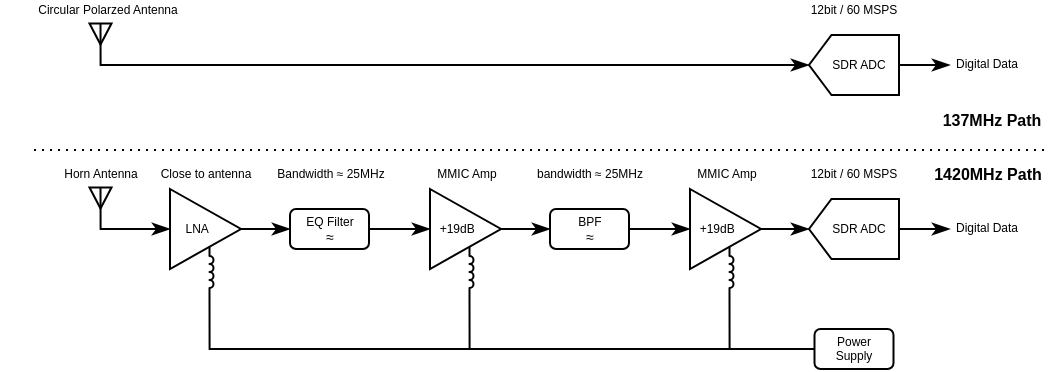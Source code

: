 <mxfile version="14.6.13" type="device"><diagram id="-EIJCaaSbI587VvQ9ogb" name="Page-1"><mxGraphModel dx="946" dy="612" grid="1" gridSize="10" guides="1" tooltips="1" connect="1" arrows="1" fold="1" page="1" pageScale="1" pageWidth="413" pageHeight="291" math="0" shadow="0"><root><mxCell id="0"/><mxCell id="1" parent="0"/><mxCell id="irC58H9-TheXbO7dDke8-8" value="" style="triangle;whiteSpace=wrap;html=1;rotation=90;" parent="1" vertex="1"><mxGeometry x="198" y="118.5" width="10.5" height="11" as="geometry"/></mxCell><mxCell id="qAEhaLYcHf7Bxdup1Olh-10" style="edgeStyle=orthogonalEdgeStyle;rounded=0;orthogonalLoop=1;jettySize=auto;html=1;exitX=1;exitY=0.5;exitDx=0;exitDy=0;entryX=0;entryY=0.5;entryDx=0;entryDy=0;fontSize=6;fontColor=#000000;endArrow=classicThin;endFill=1;" parent="1" source="wtgHOyKp7sptzb7ifsR1-21" target="qAEhaLYcHf7Bxdup1Olh-9" edge="1"><mxGeometry relative="1" as="geometry"/></mxCell><mxCell id="wtgHOyKp7sptzb7ifsR1-21" value="EQ Filter&lt;br&gt;&lt;font style=&quot;font-size: 7px&quot;&gt;≈&lt;/font&gt;" style="rounded=1;whiteSpace=wrap;html=1;fontSize=6;strokeWidth=1;" parent="1" vertex="1"><mxGeometry x="298" y="129.5" width="39.5" height="20" as="geometry"/></mxCell><mxCell id="wtgHOyKp7sptzb7ifsR1-47" value="Close to antenna" style="text;strokeColor=none;fillColor=none;align=center;verticalAlign=middle;whiteSpace=wrap;rounded=0;fontSize=6;" parent="1" vertex="1"><mxGeometry x="228" y="107" width="55.5" height="10" as="geometry"/></mxCell><mxCell id="wtgHOyKp7sptzb7ifsR1-48" value="Horn Antenna" style="text;strokeColor=none;fillColor=none;align=center;verticalAlign=middle;whiteSpace=wrap;rounded=0;fontSize=6;" parent="1" vertex="1"><mxGeometry x="182" y="107" width="42.5" height="10" as="geometry"/></mxCell><mxCell id="qAEhaLYcHf7Bxdup1Olh-2" style="edgeStyle=orthogonalEdgeStyle;rounded=0;orthogonalLoop=1;jettySize=auto;html=1;exitX=0;exitY=0.5;exitDx=0;exitDy=0;entryX=0;entryY=0.5;entryDx=0;entryDy=0;endArrow=classicThin;endFill=1;" parent="1" source="irC58H9-TheXbO7dDke8-8" target="qAEhaLYcHf7Bxdup1Olh-6" edge="1"><mxGeometry relative="1" as="geometry"><mxPoint x="248.25" y="139.5" as="targetPoint"/><Array as="points"><mxPoint x="203" y="139.5"/></Array></mxGeometry></mxCell><mxCell id="qAEhaLYcHf7Bxdup1Olh-15" style="edgeStyle=orthogonalEdgeStyle;rounded=0;orthogonalLoop=1;jettySize=auto;html=1;exitX=1;exitY=0.5;exitDx=0;exitDy=0;entryX=0;entryY=0.5;entryDx=0;entryDy=0;fontSize=6;fontColor=#000000;endArrow=classicThin;endFill=1;" parent="1" source="qAEhaLYcHf7Bxdup1Olh-3" target="qAEhaLYcHf7Bxdup1Olh-11" edge="1"><mxGeometry relative="1" as="geometry"/></mxCell><mxCell id="qAEhaLYcHf7Bxdup1Olh-3" value="BPF&lt;br&gt;&lt;font style=&quot;font-size: 7px&quot;&gt;≈&lt;/font&gt;" style="rounded=1;whiteSpace=wrap;html=1;fontSize=6;strokeWidth=1;" parent="1" vertex="1"><mxGeometry x="428" y="129.5" width="39.5" height="20" as="geometry"/></mxCell><mxCell id="qAEhaLYcHf7Bxdup1Olh-8" style="edgeStyle=orthogonalEdgeStyle;rounded=0;orthogonalLoop=1;jettySize=auto;html=1;exitX=1;exitY=0.5;exitDx=0;exitDy=0;entryX=0;entryY=0.5;entryDx=0;entryDy=0;fontSize=6;fontColor=#000000;endArrow=classicThin;endFill=1;" parent="1" source="qAEhaLYcHf7Bxdup1Olh-6" target="wtgHOyKp7sptzb7ifsR1-21" edge="1"><mxGeometry relative="1" as="geometry"/></mxCell><mxCell id="qAEhaLYcHf7Bxdup1Olh-6" value="LNA     " style="triangle;verticalAlign=middle;labelPosition=center;verticalLabelPosition=middle;align=center;spacing=0;fontSize=6;" parent="1" vertex="1"><mxGeometry x="238" y="119.5" width="35.5" height="40" as="geometry"/></mxCell><mxCell id="qAEhaLYcHf7Bxdup1Olh-7" value="Bandwidth ≈ 25MHz" style="text;strokeColor=none;fillColor=none;align=center;verticalAlign=middle;whiteSpace=wrap;rounded=0;fontSize=6;" parent="1" vertex="1"><mxGeometry x="285.5" y="107" width="64.5" height="10" as="geometry"/></mxCell><mxCell id="qAEhaLYcHf7Bxdup1Olh-13" style="edgeStyle=orthogonalEdgeStyle;rounded=0;orthogonalLoop=1;jettySize=auto;html=1;exitX=1;exitY=0.5;exitDx=0;exitDy=0;entryX=0;entryY=0.5;entryDx=0;entryDy=0;fontSize=6;fontColor=#000000;endArrow=classicThin;endFill=1;" parent="1" source="qAEhaLYcHf7Bxdup1Olh-9" target="qAEhaLYcHf7Bxdup1Olh-3" edge="1"><mxGeometry relative="1" as="geometry"/></mxCell><mxCell id="qAEhaLYcHf7Bxdup1Olh-9" value="+19dB     " style="triangle;verticalAlign=middle;labelPosition=center;verticalLabelPosition=middle;align=center;spacing=0;fontSize=6;" parent="1" vertex="1"><mxGeometry x="368" y="119.5" width="35.5" height="40" as="geometry"/></mxCell><mxCell id="qAEhaLYcHf7Bxdup1Olh-20" style="edgeStyle=orthogonalEdgeStyle;rounded=0;orthogonalLoop=1;jettySize=auto;html=1;exitX=1;exitY=0.5;exitDx=0;exitDy=0;entryX=0.5;entryY=1;entryDx=0;entryDy=0;fontSize=6;fontColor=#000000;endArrow=classicThin;endFill=1;" parent="1" source="qAEhaLYcHf7Bxdup1Olh-11" target="qAEhaLYcHf7Bxdup1Olh-19" edge="1"><mxGeometry relative="1" as="geometry"/></mxCell><mxCell id="qAEhaLYcHf7Bxdup1Olh-11" value="+19dB     " style="triangle;verticalAlign=middle;labelPosition=center;verticalLabelPosition=middle;align=center;spacing=0;fontSize=6;" parent="1" vertex="1"><mxGeometry x="498" y="119.5" width="35.5" height="40" as="geometry"/></mxCell><mxCell id="qAEhaLYcHf7Bxdup1Olh-12" value="MMIC Amp" style="text;strokeColor=none;fillColor=none;align=center;verticalAlign=middle;whiteSpace=wrap;rounded=0;fontSize=6;" parent="1" vertex="1"><mxGeometry x="368.5" y="107" width="34.5" height="10" as="geometry"/></mxCell><mxCell id="qAEhaLYcHf7Bxdup1Olh-14" value="bandwidth ≈ 25MHz" style="text;strokeColor=none;fillColor=none;align=center;verticalAlign=middle;whiteSpace=wrap;rounded=0;fontSize=6;" parent="1" vertex="1"><mxGeometry x="413" y="107" width="69.5" height="10" as="geometry"/></mxCell><mxCell id="qAEhaLYcHf7Bxdup1Olh-16" value="MMIC Amp" style="text;strokeColor=none;fillColor=none;align=center;verticalAlign=middle;whiteSpace=wrap;rounded=0;fontSize=6;" parent="1" vertex="1"><mxGeometry x="498.5" y="107" width="34.5" height="10" as="geometry"/></mxCell><mxCell id="qAEhaLYcHf7Bxdup1Olh-21" style="edgeStyle=orthogonalEdgeStyle;rounded=0;orthogonalLoop=1;jettySize=auto;html=1;exitX=0.5;exitY=0;exitDx=0;exitDy=0;fontSize=6;fontColor=#000000;endArrow=classicThin;endFill=1;" parent="1" source="qAEhaLYcHf7Bxdup1Olh-19" edge="1"><mxGeometry relative="1" as="geometry"><mxPoint x="628" y="139.5" as="targetPoint"/></mxGeometry></mxCell><mxCell id="qAEhaLYcHf7Bxdup1Olh-19" value="   SDR ADC" style="shape=offPageConnector;fontSize=6;fontColor=#000000;align=center;rotation=90;size=0.25;horizontal=0;textDirection=ltr;flipV=0;labelBorderColor=none;flipH=1;" parent="1" vertex="1"><mxGeometry x="565" y="117" width="30" height="45" as="geometry"/></mxCell><mxCell id="qAEhaLYcHf7Bxdup1Olh-22" value="Digital Data" style="text;strokeColor=none;fillColor=none;align=center;verticalAlign=middle;whiteSpace=wrap;rounded=0;fontSize=6;" parent="1" vertex="1"><mxGeometry x="629" y="133.5" width="34.5" height="10" as="geometry"/></mxCell><mxCell id="qAEhaLYcHf7Bxdup1Olh-23" value="12bit / 60 MSPS" style="text;strokeColor=none;fillColor=none;align=center;verticalAlign=middle;whiteSpace=wrap;rounded=0;fontSize=6;" parent="1" vertex="1"><mxGeometry x="555" y="107" width="50" height="10" as="geometry"/></mxCell><mxCell id="qAEhaLYcHf7Bxdup1Olh-24" value="" style="pointerEvents=1;verticalLabelPosition=bottom;shadow=0;dashed=0;align=center;html=1;verticalAlign=top;shape=mxgraph.electrical.inductors.inductor_3;fontSize=6;fontColor=#000000;direction=south;" parent="1" vertex="1"><mxGeometry x="257.75" y="148.5" width="2" height="25" as="geometry"/></mxCell><mxCell id="qAEhaLYcHf7Bxdup1Olh-25" value="" style="pointerEvents=1;verticalLabelPosition=bottom;shadow=0;dashed=0;align=center;html=1;verticalAlign=top;shape=mxgraph.electrical.inductors.inductor_3;fontSize=6;fontColor=#000000;direction=south;" parent="1" vertex="1"><mxGeometry x="387.75" y="148.5" width="2" height="25" as="geometry"/></mxCell><mxCell id="qAEhaLYcHf7Bxdup1Olh-26" value="" style="pointerEvents=1;verticalLabelPosition=bottom;shadow=0;dashed=0;align=center;html=1;verticalAlign=top;shape=mxgraph.electrical.inductors.inductor_3;fontSize=6;fontColor=#000000;direction=south;" parent="1" vertex="1"><mxGeometry x="517.75" y="148.5" width="2" height="25" as="geometry"/></mxCell><mxCell id="qAEhaLYcHf7Bxdup1Olh-29" style="edgeStyle=orthogonalEdgeStyle;rounded=0;orthogonalLoop=1;jettySize=auto;html=1;exitX=0;exitY=0.5;exitDx=0;exitDy=0;entryX=1;entryY=1;entryDx=0;entryDy=0;entryPerimeter=0;fontSize=6;fontColor=#000000;endArrow=none;endFill=0;" parent="1" source="qAEhaLYcHf7Bxdup1Olh-28" target="qAEhaLYcHf7Bxdup1Olh-26" edge="1"><mxGeometry relative="1" as="geometry"/></mxCell><mxCell id="qAEhaLYcHf7Bxdup1Olh-30" style="edgeStyle=orthogonalEdgeStyle;rounded=0;orthogonalLoop=1;jettySize=auto;html=1;exitX=0;exitY=0.5;exitDx=0;exitDy=0;entryX=1;entryY=1;entryDx=0;entryDy=0;entryPerimeter=0;fontSize=6;fontColor=#000000;endArrow=none;endFill=0;" parent="1" source="qAEhaLYcHf7Bxdup1Olh-28" target="qAEhaLYcHf7Bxdup1Olh-25" edge="1"><mxGeometry relative="1" as="geometry"/></mxCell><mxCell id="qAEhaLYcHf7Bxdup1Olh-31" style="edgeStyle=orthogonalEdgeStyle;rounded=0;orthogonalLoop=1;jettySize=auto;html=1;exitX=0;exitY=0.5;exitDx=0;exitDy=0;entryX=1;entryY=1;entryDx=0;entryDy=0;entryPerimeter=0;fontSize=6;fontColor=#000000;endArrow=none;endFill=0;" parent="1" source="qAEhaLYcHf7Bxdup1Olh-28" target="qAEhaLYcHf7Bxdup1Olh-24" edge="1"><mxGeometry relative="1" as="geometry"/></mxCell><mxCell id="qAEhaLYcHf7Bxdup1Olh-28" value="Power&#10;Supply" style="rounded=1;fontSize=6;strokeWidth=1;" parent="1" vertex="1"><mxGeometry x="560.25" y="189.5" width="39.5" height="20" as="geometry"/></mxCell><mxCell id="0wYTvlsBwDV8oTtLxXIU-1" value="1420MHz Path" style="text;strokeColor=none;fillColor=none;align=center;verticalAlign=middle;whiteSpace=wrap;rounded=0;fontSize=8;fontStyle=1" vertex="1" parent="1"><mxGeometry x="617.5" y="107" width="57.5" height="10" as="geometry"/></mxCell><mxCell id="0wYTvlsBwDV8oTtLxXIU-2" value="" style="endArrow=none;dashed=1;html=1;dashPattern=1 3;strokeWidth=1;fontSize=8;" edge="1" parent="1"><mxGeometry width="50" height="50" relative="1" as="geometry"><mxPoint x="170" y="100" as="sourcePoint"/><mxPoint x="678" y="100" as="targetPoint"/></mxGeometry></mxCell><mxCell id="0wYTvlsBwDV8oTtLxXIU-4" value="137MHz Path" style="text;strokeColor=none;fillColor=none;align=center;verticalAlign=middle;whiteSpace=wrap;rounded=0;fontSize=8;fontStyle=1" vertex="1" parent="1"><mxGeometry x="620" y="80" width="57.5" height="10" as="geometry"/></mxCell><mxCell id="0wYTvlsBwDV8oTtLxXIU-5" value="" style="triangle;whiteSpace=wrap;html=1;rotation=90;" vertex="1" parent="1"><mxGeometry x="198" y="36.5" width="10.5" height="11" as="geometry"/></mxCell><mxCell id="0wYTvlsBwDV8oTtLxXIU-6" value="Circular Polarzed Antenna" style="text;strokeColor=none;fillColor=none;align=center;verticalAlign=middle;whiteSpace=wrap;rounded=0;fontSize=6;" vertex="1" parent="1"><mxGeometry x="153" y="25" width="108" height="10" as="geometry"/></mxCell><mxCell id="0wYTvlsBwDV8oTtLxXIU-7" style="edgeStyle=orthogonalEdgeStyle;rounded=0;orthogonalLoop=1;jettySize=auto;html=1;exitX=0;exitY=0.5;exitDx=0;exitDy=0;entryX=0.5;entryY=1;entryDx=0;entryDy=0;endArrow=classicThin;endFill=1;" edge="1" parent="1" source="0wYTvlsBwDV8oTtLxXIU-5" target="0wYTvlsBwDV8oTtLxXIU-9"><mxGeometry relative="1" as="geometry"><mxPoint x="238" y="57.5" as="targetPoint"/><Array as="points"><mxPoint x="203" y="57"/></Array></mxGeometry></mxCell><mxCell id="0wYTvlsBwDV8oTtLxXIU-8" style="edgeStyle=orthogonalEdgeStyle;rounded=0;orthogonalLoop=1;jettySize=auto;html=1;exitX=0.5;exitY=0;exitDx=0;exitDy=0;fontSize=6;fontColor=#000000;endArrow=classicThin;endFill=1;" edge="1" parent="1" source="0wYTvlsBwDV8oTtLxXIU-9"><mxGeometry relative="1" as="geometry"><mxPoint x="628" y="57.5" as="targetPoint"/></mxGeometry></mxCell><mxCell id="0wYTvlsBwDV8oTtLxXIU-9" value="   SDR ADC" style="shape=offPageConnector;fontSize=6;fontColor=#000000;align=center;rotation=90;size=0.25;horizontal=0;textDirection=ltr;flipV=0;labelBorderColor=none;flipH=1;" vertex="1" parent="1"><mxGeometry x="565" y="35" width="30" height="45" as="geometry"/></mxCell><mxCell id="0wYTvlsBwDV8oTtLxXIU-10" value="Digital Data" style="text;strokeColor=none;fillColor=none;align=center;verticalAlign=middle;whiteSpace=wrap;rounded=0;fontSize=6;" vertex="1" parent="1"><mxGeometry x="629" y="51.5" width="34.5" height="10" as="geometry"/></mxCell><mxCell id="0wYTvlsBwDV8oTtLxXIU-11" value="12bit / 60 MSPS" style="text;strokeColor=none;fillColor=none;align=center;verticalAlign=middle;whiteSpace=wrap;rounded=0;fontSize=6;" vertex="1" parent="1"><mxGeometry x="555" y="25" width="50" height="10" as="geometry"/></mxCell></root></mxGraphModel></diagram></mxfile>